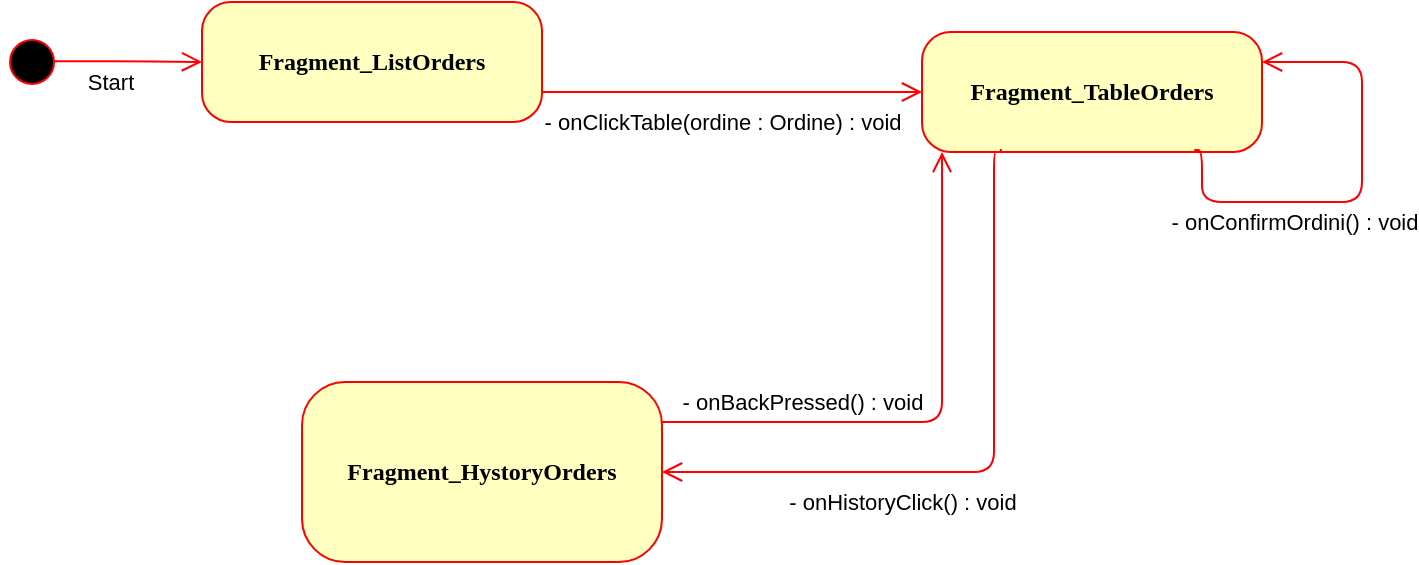 <mxfile version="22.0.2" type="device" pages="7">
  <diagram name="GestioneOrdini" id="58cdce13-f638-feb5-8d6f-7d28b1aa9fa0">
    <mxGraphModel dx="1174" dy="711" grid="1" gridSize="10" guides="1" tooltips="1" connect="1" arrows="1" fold="1" page="1" pageScale="1" pageWidth="1100" pageHeight="850" background="none" math="0" shadow="0">
      <root>
        <mxCell id="0" />
        <mxCell id="1" parent="0" />
        <mxCell id="382b91b5511bd0f7-1" value="" style="ellipse;html=1;shape=startState;fillColor=#000000;strokeColor=#ff0000;rounded=1;shadow=0;comic=0;labelBackgroundColor=none;fontFamily=Verdana;fontSize=12;fontColor=#000000;align=center;direction=south;" parent="1" vertex="1">
          <mxGeometry x="90" y="135" width="30" height="30" as="geometry" />
        </mxCell>
        <mxCell id="BBq9qrZepeBwwpeF6kgf-1" style="edgeStyle=orthogonalEdgeStyle;rounded=1;orthogonalLoop=1;jettySize=auto;html=1;labelBackgroundColor=none;endArrow=open;fontSize=12;fontFamily=Verdana;align=left;strokeColor=#ff0000;endSize=8;" parent="1" source="382b91b5511bd0f7-5" target="382b91b5511bd0f7-7" edge="1">
          <mxGeometry relative="1" as="geometry">
            <Array as="points">
              <mxPoint x="560" y="330" />
            </Array>
          </mxGeometry>
        </mxCell>
        <mxCell id="382b91b5511bd0f7-5" value="Fragment_HystoryOrders" style="rounded=1;whiteSpace=wrap;html=1;arcSize=24;fillColor=#ffffc0;strokeColor=#ff0000;shadow=0;comic=0;labelBackgroundColor=none;fontFamily=Verdana;fontSize=12;fontColor=#000000;align=center;fontStyle=1" parent="1" vertex="1">
          <mxGeometry x="240" y="310" width="180" height="90" as="geometry" />
        </mxCell>
        <mxCell id="382b91b5511bd0f7-6" value="Fragment_ListOrders" style="rounded=1;whiteSpace=wrap;html=1;arcSize=24;fillColor=#ffffc0;strokeColor=#ff0000;shadow=0;comic=0;labelBackgroundColor=none;fontFamily=Verdana;fontSize=12;fontColor=#000000;align=center;fontStyle=1" parent="1" vertex="1">
          <mxGeometry x="190" y="120" width="170" height="60" as="geometry" />
        </mxCell>
        <mxCell id="382b91b5511bd0f7-7" value="Fragment_TableOrders" style="rounded=1;whiteSpace=wrap;html=1;arcSize=24;fillColor=#ffffc0;strokeColor=#ff0000;shadow=0;comic=0;labelBackgroundColor=none;fontFamily=Verdana;fontSize=12;fontColor=#000000;align=center;fontStyle=1" parent="1" vertex="1">
          <mxGeometry x="550" y="135" width="170" height="60" as="geometry" />
        </mxCell>
        <mxCell id="2a3bc250acf0617d-9" style="edgeStyle=orthogonalEdgeStyle;html=1;labelBackgroundColor=none;endArrow=open;endSize=8;strokeColor=#ff0000;fontFamily=Verdana;fontSize=12;align=left;exitX=0.487;exitY=0.15;exitDx=0;exitDy=0;exitPerimeter=0;" parent="1" source="382b91b5511bd0f7-1" target="382b91b5511bd0f7-6" edge="1">
          <mxGeometry relative="1" as="geometry" />
        </mxCell>
        <mxCell id="IexmU5EYtVbQcp14sk2G-7" value="Start" style="edgeLabel;html=1;align=center;verticalAlign=middle;resizable=0;points=[];" parent="2a3bc250acf0617d-9" vertex="1" connectable="0">
          <mxGeometry x="-0.237" y="-2" relative="1" as="geometry">
            <mxPoint y="8" as="offset" />
          </mxGeometry>
        </mxCell>
        <mxCell id="2a3bc250acf0617d-10" style="edgeStyle=orthogonalEdgeStyle;html=1;labelBackgroundColor=none;endArrow=open;endSize=8;strokeColor=#ff0000;fontFamily=Verdana;fontSize=12;align=left;entryX=0;entryY=0.5;exitX=1;exitY=0.75;exitDx=0;exitDy=0;" parent="1" source="382b91b5511bd0f7-6" target="382b91b5511bd0f7-7" edge="1">
          <mxGeometry relative="1" as="geometry">
            <Array as="points">
              <mxPoint x="450" y="165" />
              <mxPoint x="450" y="165" />
            </Array>
          </mxGeometry>
        </mxCell>
        <mxCell id="IexmU5EYtVbQcp14sk2G-1" value="-&amp;nbsp;onClickTable(ordine : Ordine)&amp;nbsp;: void" style="edgeLabel;html=1;align=center;verticalAlign=middle;resizable=0;points=[];" parent="2a3bc250acf0617d-10" vertex="1" connectable="0">
          <mxGeometry x="-0.339" y="-3" relative="1" as="geometry">
            <mxPoint x="27" y="12" as="offset" />
          </mxGeometry>
        </mxCell>
        <mxCell id="2a3bc250acf0617d-11" style="edgeStyle=orthogonalEdgeStyle;html=1;labelBackgroundColor=none;endArrow=open;endSize=8;strokeColor=#ff0000;fontFamily=Verdana;fontSize=12;align=left;entryX=1;entryY=0.5;entryDx=0;entryDy=0;exitX=0.232;exitY=0.975;exitDx=0;exitDy=0;exitPerimeter=0;" parent="1" source="382b91b5511bd0f7-7" target="382b91b5511bd0f7-5" edge="1">
          <mxGeometry relative="1" as="geometry">
            <mxPoint x="530" y="195" as="sourcePoint" />
            <Array as="points">
              <mxPoint x="586" y="195" />
              <mxPoint x="586" y="355" />
            </Array>
            <mxPoint x="430" y="355" as="targetPoint" />
          </mxGeometry>
        </mxCell>
        <mxCell id="IexmU5EYtVbQcp14sk2G-3" value="-&amp;nbsp;onHistoryClick()&amp;nbsp;: void" style="edgeLabel;html=1;align=center;verticalAlign=middle;resizable=0;points=[];" parent="2a3bc250acf0617d-11" vertex="1" connectable="0">
          <mxGeometry x="-0.535" y="-2" relative="1" as="geometry">
            <mxPoint x="-44" y="103" as="offset" />
          </mxGeometry>
        </mxCell>
        <mxCell id="IexmU5EYtVbQcp14sk2G-5" style="edgeStyle=orthogonalEdgeStyle;html=1;labelBackgroundColor=none;endArrow=open;endSize=8;strokeColor=#ff0000;fontFamily=Verdana;fontSize=12;align=left;entryX=1;entryY=0.25;entryDx=0;entryDy=0;exitX=0.801;exitY=0.983;exitDx=0;exitDy=0;exitPerimeter=0;" parent="1" source="382b91b5511bd0f7-7" target="382b91b5511bd0f7-7" edge="1">
          <mxGeometry relative="1" as="geometry">
            <mxPoint x="840" y="240" as="sourcePoint" />
            <Array as="points">
              <mxPoint x="690" y="194" />
              <mxPoint x="690" y="220" />
              <mxPoint x="770" y="220" />
              <mxPoint x="770" y="150" />
            </Array>
            <mxPoint x="730" y="400.0" as="targetPoint" />
          </mxGeometry>
        </mxCell>
        <mxCell id="IexmU5EYtVbQcp14sk2G-6" value="-&amp;nbsp;onConfirmOrdini()&amp;nbsp;: void" style="edgeLabel;html=1;align=center;verticalAlign=middle;resizable=0;points=[];" parent="IexmU5EYtVbQcp14sk2G-5" vertex="1" connectable="0">
          <mxGeometry x="-0.535" y="-2" relative="1" as="geometry">
            <mxPoint x="22" y="8" as="offset" />
          </mxGeometry>
        </mxCell>
        <mxCell id="BBq9qrZepeBwwpeF6kgf-3" value="-&amp;nbsp;onBackPressed()&amp;nbsp;: void" style="edgeLabel;html=1;align=center;verticalAlign=middle;resizable=0;points=[];" parent="1" vertex="1" connectable="0">
          <mxGeometry x="490" y="320.004" as="geometry" />
        </mxCell>
      </root>
    </mxGraphModel>
  </diagram>
  <diagram id="tF3RyTYmCFz0cDt1EgAA" name="GestisciInventario">
    <mxGraphModel dx="1174" dy="711" grid="1" gridSize="10" guides="1" tooltips="1" connect="1" arrows="1" fold="1" page="1" pageScale="1" pageWidth="850" pageHeight="1100" math="0" shadow="0">
      <root>
        <mxCell id="0" />
        <mxCell id="1" parent="0" />
        <mxCell id="PfqdQM3Ur6wneAg4iQbB-1" value="" style="ellipse;html=1;shape=startState;fillColor=#000000;strokeColor=#ff0000;rounded=1;shadow=0;comic=0;labelBackgroundColor=none;fontFamily=Verdana;fontSize=12;fontColor=#000000;align=center;direction=south;" parent="1" vertex="1">
          <mxGeometry x="40" y="101.25" width="30" height="30" as="geometry" />
        </mxCell>
        <mxCell id="PfqdQM3Ur6wneAg4iQbB-2" style="edgeStyle=orthogonalEdgeStyle;rounded=0;orthogonalLoop=1;jettySize=auto;html=1;exitX=1;exitY=0.5;exitDx=0;exitDy=0;entryX=0;entryY=0.5;entryDx=0;entryDy=0;strokeColor=#FF0000;fontSize=10;" parent="1" source="PfqdQM3Ur6wneAg4iQbB-3" target="zvtl_Zxk9jNI4CxfCYUT-1" edge="1">
          <mxGeometry relative="1" as="geometry" />
        </mxCell>
        <mxCell id="PfqdQM3Ur6wneAg4iQbB-3" value="Fragment_InfoProductInventory" style="rounded=1;whiteSpace=wrap;html=1;arcSize=24;fillColor=#ffffc0;strokeColor=#ff0000;shadow=0;comic=0;labelBackgroundColor=none;fontFamily=Verdana;fontSize=12;fontColor=#000000;align=center;" parent="1" vertex="1">
          <mxGeometry x="185" y="370" width="250" height="60" as="geometry" />
        </mxCell>
        <mxCell id="PfqdQM3Ur6wneAg4iQbB-4" style="edgeStyle=orthogonalEdgeStyle;rounded=0;orthogonalLoop=1;jettySize=auto;html=1;exitX=1;exitY=0.5;exitDx=0;exitDy=0;entryX=0;entryY=0.5;entryDx=0;entryDy=0;strokeColor=#FF0000;fontSize=6;" parent="1" edge="1">
          <mxGeometry relative="1" as="geometry">
            <mxPoint x="490.0" y="131" as="sourcePoint" />
            <mxPoint x="810" y="131" as="targetPoint" />
          </mxGeometry>
        </mxCell>
        <mxCell id="PfqdQM3Ur6wneAg4iQbB-5" style="edgeStyle=orthogonalEdgeStyle;rounded=0;orthogonalLoop=1;jettySize=auto;html=1;exitX=0.5;exitY=1;exitDx=0;exitDy=0;entryX=0.5;entryY=0;entryDx=0;entryDy=0;strokeColor=#FF0000;fontSize=10;" parent="1" source="PfqdQM3Ur6wneAg4iQbB-6" target="PfqdQM3Ur6wneAg4iQbB-3" edge="1">
          <mxGeometry relative="1" as="geometry">
            <Array as="points">
              <mxPoint x="310" y="370" />
            </Array>
          </mxGeometry>
        </mxCell>
        <mxCell id="PfqdQM3Ur6wneAg4iQbB-6" value="Fragment_ListInventary" style="rounded=1;whiteSpace=wrap;html=1;arcSize=24;fillColor=#ffffc0;strokeColor=#ff0000;shadow=0;comic=0;labelBackgroundColor=none;fontFamily=Verdana;fontSize=12;fontColor=#000000;align=center;fontStyle=1;spacingTop=-90;" parent="1" vertex="1">
          <mxGeometry x="130" y="20" width="360" height="192.5" as="geometry" />
        </mxCell>
        <mxCell id="PfqdQM3Ur6wneAg4iQbB-7" style="edgeStyle=orthogonalEdgeStyle;rounded=0;orthogonalLoop=1;jettySize=auto;html=1;exitX=0;exitY=0.5;exitDx=0;exitDy=0;strokeColor=#FF0000;fontSize=10;" parent="1" source="PfqdQM3Ur6wneAg4iQbB-9" edge="1">
          <mxGeometry relative="1" as="geometry">
            <mxPoint x="490" y="150" as="targetPoint" />
            <Array as="points">
              <mxPoint x="490" y="150" />
            </Array>
          </mxGeometry>
        </mxCell>
        <mxCell id="PfqdQM3Ur6wneAg4iQbB-8" style="edgeStyle=orthogonalEdgeStyle;rounded=0;orthogonalLoop=1;jettySize=auto;html=1;exitX=0;exitY=0.75;exitDx=0;exitDy=0;strokeColor=#FF0000;fontSize=10;entryX=1.008;entryY=0.75;entryDx=0;entryDy=0;entryPerimeter=0;" parent="1" source="PfqdQM3Ur6wneAg4iQbB-9" target="PfqdQM3Ur6wneAg4iQbB-6" edge="1">
          <mxGeometry relative="1" as="geometry">
            <mxPoint x="590" y="30" as="targetPoint" />
            <Array as="points">
              <mxPoint x="590" y="165" />
            </Array>
          </mxGeometry>
        </mxCell>
        <mxCell id="PfqdQM3Ur6wneAg4iQbB-9" value="Fragment_NewProductInventory" style="rounded=1;whiteSpace=wrap;html=1;arcSize=24;fillColor=#ffffc0;strokeColor=#ff0000;shadow=0;comic=0;labelBackgroundColor=none;fontFamily=Verdana;fontSize=12;fontColor=#000000;align=center;fontStyle=1" parent="1" vertex="1">
          <mxGeometry x="810" y="120" width="250" height="60" as="geometry" />
        </mxCell>
        <mxCell id="PfqdQM3Ur6wneAg4iQbB-10" style="edgeStyle=orthogonalEdgeStyle;html=1;labelBackgroundColor=none;endArrow=open;endSize=8;strokeColor=#ff0000;fontFamily=Verdana;fontSize=12;align=left;exitX=0.515;exitY=0.119;exitDx=0;exitDy=0;exitPerimeter=0;" parent="1" source="PfqdQM3Ur6wneAg4iQbB-1" target="PfqdQM3Ur6wneAg4iQbB-6" edge="1">
          <mxGeometry relative="1" as="geometry" />
        </mxCell>
        <mxCell id="PfqdQM3Ur6wneAg4iQbB-11" style="edgeStyle=orthogonalEdgeStyle;rounded=0;orthogonalLoop=1;jettySize=auto;html=1;strokeColor=#FF0000;entryX=0.5;entryY=0;entryDx=0;entryDy=0;" parent="1" source="PfqdQM3Ur6wneAg4iQbB-13" target="PfqdQM3Ur6wneAg4iQbB-16" edge="1">
          <mxGeometry relative="1" as="geometry">
            <mxPoint x="510" y="120" as="targetPoint" />
            <Array as="points">
              <mxPoint x="352" y="110" />
              <mxPoint x="451" y="110" />
            </Array>
          </mxGeometry>
        </mxCell>
        <mxCell id="PfqdQM3Ur6wneAg4iQbB-12" style="edgeStyle=orthogonalEdgeStyle;rounded=0;orthogonalLoop=1;jettySize=auto;html=1;exitX=0.625;exitY=1.006;exitDx=0;exitDy=0;entryX=0.5;entryY=1;entryDx=0;entryDy=0;exitPerimeter=0;strokeColor=#FF0000;" parent="1" source="PfqdQM3Ur6wneAg4iQbB-13" target="PfqdQM3Ur6wneAg4iQbB-16" edge="1">
          <mxGeometry relative="1" as="geometry">
            <Array as="points">
              <mxPoint x="360" y="190" />
              <mxPoint x="451" y="190" />
            </Array>
          </mxGeometry>
        </mxCell>
        <mxCell id="PfqdQM3Ur6wneAg4iQbB-13" value="&lt;b&gt;SelectProduct&lt;/b&gt;" style="rounded=1;whiteSpace=wrap;html=1;arcSize=24;fillColor=#ffffc0;strokeColor=#ff0000;shadow=0;comic=0;labelBackgroundColor=none;fontFamily=Verdana;fontSize=12;fontColor=#000000;align=center;" parent="1" vertex="1">
          <mxGeometry x="285" y="120" width="120" height="60" as="geometry" />
        </mxCell>
        <mxCell id="PfqdQM3Ur6wneAg4iQbB-14" style="edgeStyle=orthogonalEdgeStyle;rounded=0;orthogonalLoop=1;jettySize=auto;html=1;exitX=0.488;exitY=0.148;exitDx=0;exitDy=0;exitPerimeter=0;entryX=-0.002;entryY=0.532;entryDx=0;entryDy=0;entryPerimeter=0;strokeColor=#FF0000;" parent="1" source="PfqdQM3Ur6wneAg4iQbB-15" target="PfqdQM3Ur6wneAg4iQbB-13" edge="1">
          <mxGeometry relative="1" as="geometry">
            <mxPoint x="270" y="152" as="targetPoint" />
          </mxGeometry>
        </mxCell>
        <mxCell id="PfqdQM3Ur6wneAg4iQbB-15" value="" style="ellipse;html=1;shape=startState;fillColor=#000000;strokeColor=#ff0000;rounded=1;shadow=0;comic=0;labelBackgroundColor=none;fontFamily=Verdana;fontSize=12;fontColor=#000000;align=center;direction=south;" parent="1" vertex="1">
          <mxGeometry x="140" y="141" width="22" height="22" as="geometry" />
        </mxCell>
        <mxCell id="PfqdQM3Ur6wneAg4iQbB-16" value="" style="ellipse;html=1;shape=endState;fillColor=#000000;strokeColor=#ff0000;rounded=1;shadow=0;comic=0;labelBackgroundColor=none;fontFamily=Verdana;fontSize=12;fontColor=#000000;align=center;" parent="1" vertex="1">
          <mxGeometry x="440" y="139" width="22" height="22" as="geometry" />
        </mxCell>
        <mxCell id="PfqdQM3Ur6wneAg4iQbB-17" value="-&amp;nbsp;onClickDeleteIngredients()&amp;nbsp;: void" style="text;html=1;strokeColor=none;fillColor=none;align=center;verticalAlign=middle;whiteSpace=wrap;rounded=0;fontSize=6;" parent="1" vertex="1">
          <mxGeometry x="170" y="141" width="100" height="9" as="geometry" />
        </mxCell>
        <mxCell id="PfqdQM3Ur6wneAg4iQbB-18" value="-&amp;nbsp;onClickDeleteIngredient(NameIngredientToDelete :String, id_ingredient : int ) : void" style="text;html=1;strokeColor=none;fillColor=none;align=center;verticalAlign=middle;whiteSpace=wrap;rounded=0;fontSize=6;" parent="1" vertex="1">
          <mxGeometry x="240" y="100" width="260" height="10" as="geometry" />
        </mxCell>
        <mxCell id="PfqdQM3Ur6wneAg4iQbB-19" value="-&amp;nbsp;onClickDeleteIngredients()&amp;nbsp;: void" style="text;html=1;strokeColor=none;fillColor=none;align=center;verticalAlign=middle;whiteSpace=wrap;rounded=0;fontSize=6;" parent="1" vertex="1">
          <mxGeometry x="340" y="190" width="130" height="10" as="geometry" />
        </mxCell>
        <mxCell id="PfqdQM3Ur6wneAg4iQbB-20" value="-&amp;nbsp;onCLickAddNewIngredient()&amp;nbsp;: void" style="text;html=1;align=center;verticalAlign=middle;resizable=0;points=[];autosize=1;strokeColor=none;fillColor=none;fontSize=10;" parent="1" vertex="1">
          <mxGeometry x="560" y="110" width="180" height="30" as="geometry" />
        </mxCell>
        <mxCell id="PfqdQM3Ur6wneAg4iQbB-21" value="-&amp;nbsp;onClickSalva()&amp;nbsp;: void" style="text;html=1;align=center;verticalAlign=middle;resizable=0;points=[];autosize=1;strokeColor=none;fillColor=none;fontSize=10;" parent="1" vertex="1">
          <mxGeometry x="590" y="129" width="120" height="30" as="geometry" />
        </mxCell>
        <mxCell id="PfqdQM3Ur6wneAg4iQbB-22" value="-&amp;nbsp;onClickCancel()&amp;nbsp;: void" style="text;html=1;align=center;verticalAlign=middle;resizable=0;points=[];autosize=1;strokeColor=none;fillColor=none;fontSize=10;" parent="1" vertex="1">
          <mxGeometry x="585" y="157" width="130" height="30" as="geometry" />
        </mxCell>
        <mxCell id="PfqdQM3Ur6wneAg4iQbB-23" value="-&amp;nbsp;onClickProduct(product :Object)&amp;nbsp;: void" style="text;html=1;align=center;verticalAlign=middle;resizable=0;points=[];autosize=1;strokeColor=none;fillColor=none;fontSize=10;" parent="1" vertex="1">
          <mxGeometry x="305" y="290" width="200" height="30" as="geometry" />
        </mxCell>
        <mxCell id="PfqdQM3Ur6wneAg4iQbB-24" value="-&amp;nbsp;onClickEditProduct()&amp;nbsp;: void" style="text;html=1;align=center;verticalAlign=middle;resizable=0;points=[];autosize=1;strokeColor=none;fillColor=none;fontSize=10;" parent="1" vertex="1">
          <mxGeometry x="560" y="400" width="150" height="30" as="geometry" />
        </mxCell>
        <mxCell id="zvtl_Zxk9jNI4CxfCYUT-1" value="Fragment_EditProductInventory" style="rounded=1;whiteSpace=wrap;html=1;arcSize=24;fillColor=#ffffc0;strokeColor=#ff0000;shadow=0;comic=0;labelBackgroundColor=none;fontFamily=Verdana;fontSize=12;fontColor=#000000;align=center;fontStyle=1" parent="1" vertex="1">
          <mxGeometry x="800" y="370" width="250" height="60" as="geometry" />
        </mxCell>
      </root>
    </mxGraphModel>
  </diagram>
  <diagram id="1wzpDSXPFow0lvDasXp7" name="GestisciMenù">
    <mxGraphModel dx="2024" dy="711" grid="1" gridSize="10" guides="1" tooltips="1" connect="1" arrows="1" fold="1" page="1" pageScale="1" pageWidth="850" pageHeight="1100" math="0" shadow="0">
      <root>
        <mxCell id="0" />
        <mxCell id="1" parent="0" />
        <mxCell id="et3u-RBvI0QmneoAB5Ss-2" style="edgeStyle=orthogonalEdgeStyle;rounded=0;orthogonalLoop=1;jettySize=auto;html=1;exitX=0;exitY=0.5;exitDx=0;exitDy=0;entryX=1;entryY=0.5;entryDx=0;entryDy=0;strokeColor=#FF0000;fontSize=11;fontColor=#272525;" parent="1" source="et3u-RBvI0QmneoAB5Ss-3" target="et3u-RBvI0QmneoAB5Ss-11" edge="1">
          <mxGeometry relative="1" as="geometry" />
        </mxCell>
        <mxCell id="et3u-RBvI0QmneoAB5Ss-3" value="&lt;b&gt;Fragment_ListProducts&lt;/b&gt;" style="rounded=1;whiteSpace=wrap;html=1;arcSize=24;fillColor=#ffffc0;strokeColor=#ff0000;shadow=0;comic=0;labelBackgroundColor=none;fontFamily=Verdana;fontSize=12;fontColor=#000000;align=center;spacingTop=-31;" parent="1" vertex="1">
          <mxGeometry x="-445" y="310" width="180" height="60" as="geometry" />
        </mxCell>
        <mxCell id="et3u-RBvI0QmneoAB5Ss-4" style="edgeStyle=orthogonalEdgeStyle;rounded=0;orthogonalLoop=1;jettySize=auto;html=1;exitX=0.5;exitY=1;exitDx=0;exitDy=0;entryX=0.5;entryY=0;entryDx=0;entryDy=0;strokeColor=#FF0000;fontSize=11;fontColor=#272525;" parent="1" source="et3u-RBvI0QmneoAB5Ss-5" target="et3u-RBvI0QmneoAB5Ss-3" edge="1">
          <mxGeometry relative="1" as="geometry">
            <Array as="points" />
          </mxGeometry>
        </mxCell>
        <mxCell id="et3u-RBvI0QmneoAB5Ss-5" value="Fragment_ListCategory" style="rounded=1;whiteSpace=wrap;html=1;arcSize=24;fillColor=#ffffc0;strokeColor=#ff0000;shadow=0;comic=0;labelBackgroundColor=none;fontFamily=Verdana;fontSize=12;fontColor=#000000;align=center;fontStyle=1;spacingTop=-97;" parent="1" vertex="1">
          <mxGeometry x="-625" y="120" width="540" height="130" as="geometry" />
        </mxCell>
        <mxCell id="et3u-RBvI0QmneoAB5Ss-6" style="edgeStyle=orthogonalEdgeStyle;rounded=0;orthogonalLoop=1;jettySize=auto;html=1;exitX=0.75;exitY=0;exitDx=0;exitDy=0;entryX=0.5;entryY=0;entryDx=0;entryDy=0;fontColor=#FF0000;strokeColor=#FF0000;" parent="1" source="et3u-RBvI0QmneoAB5Ss-7" target="et3u-RBvI0QmneoAB5Ss-18" edge="1">
          <mxGeometry relative="1" as="geometry">
            <Array as="points">
              <mxPoint x="-356" y="160" />
              <mxPoint x="-117" y="160" />
              <mxPoint x="-117" y="180" />
            </Array>
          </mxGeometry>
        </mxCell>
        <mxCell id="RkPucDNBnFPQBONvqvON-1" style="edgeStyle=orthogonalEdgeStyle;rounded=0;orthogonalLoop=1;jettySize=auto;html=1;strokeColor=#FF0000;fontColor=#FF0000;" parent="1" source="et3u-RBvI0QmneoAB5Ss-7" target="et3u-RBvI0QmneoAB5Ss-18" edge="1">
          <mxGeometry relative="1" as="geometry" />
        </mxCell>
        <mxCell id="et3u-RBvI0QmneoAB5Ss-7" value="DialogNewCategory" style="rounded=1;whiteSpace=wrap;html=1;arcSize=24;fillColor=#ffffc0;strokeColor=#ff0000;shadow=0;comic=0;labelBackgroundColor=none;fontFamily=Verdana;fontSize=12;fontColor=#000000;align=center;" parent="1" vertex="1">
          <mxGeometry x="-450" y="167.5" width="125" height="50" as="geometry" />
        </mxCell>
        <mxCell id="et3u-RBvI0QmneoAB5Ss-8" style="edgeStyle=orthogonalEdgeStyle;rounded=0;orthogonalLoop=1;jettySize=auto;html=1;exitX=1;exitY=0.25;exitDx=0;exitDy=0;strokeColor=#FF0000;fontSize=11;fontColor=#272525;entryX=0.987;entryY=0.853;entryDx=0;entryDy=0;entryPerimeter=0;" parent="1" source="et3u-RBvI0QmneoAB5Ss-9" target="et3u-RBvI0QmneoAB5Ss-3" edge="1">
          <mxGeometry relative="1" as="geometry">
            <Array as="points">
              <mxPoint x="-205" y="523" />
              <mxPoint x="-205" y="361" />
            </Array>
          </mxGeometry>
        </mxCell>
        <mxCell id="et3u-RBvI0QmneoAB5Ss-9" value="&lt;b&gt;Fragment_EditProduct&lt;/b&gt;" style="rounded=1;whiteSpace=wrap;html=1;arcSize=24;fillColor=#ffffc0;strokeColor=#ff0000;shadow=0;comic=0;labelBackgroundColor=none;fontFamily=Verdana;fontSize=12;fontColor=#000000;align=center;spacingTop=-101;" parent="1" vertex="1">
          <mxGeometry x="-475" y="490" width="380" height="130" as="geometry" />
        </mxCell>
        <mxCell id="et3u-RBvI0QmneoAB5Ss-10" style="edgeStyle=orthogonalEdgeStyle;rounded=0;orthogonalLoop=1;jettySize=auto;html=1;exitX=0.5;exitY=1;exitDx=0;exitDy=0;entryX=0;entryY=0.5;entryDx=0;entryDy=0;strokeColor=#FF0000;fontSize=11;fontColor=#272525;" parent="1" source="et3u-RBvI0QmneoAB5Ss-11" target="et3u-RBvI0QmneoAB5Ss-9" edge="1">
          <mxGeometry relative="1" as="geometry" />
        </mxCell>
        <mxCell id="et3u-RBvI0QmneoAB5Ss-11" value="Fragment_InfoProduct" style="rounded=1;whiteSpace=wrap;html=1;arcSize=24;fillColor=#ffffc0;strokeColor=#ff0000;shadow=0;comic=0;labelBackgroundColor=none;fontFamily=Verdana;fontSize=12;fontColor=#000000;align=center;fontStyle=1" parent="1" vertex="1">
          <mxGeometry x="-825" y="310" width="160" height="60" as="geometry" />
        </mxCell>
        <mxCell id="et3u-RBvI0QmneoAB5Ss-12" style="edgeStyle=orthogonalEdgeStyle;html=1;labelBackgroundColor=none;endArrow=open;endSize=8;strokeColor=#ff0000;fontFamily=Verdana;fontSize=12;align=left;exitX=0.844;exitY=0.502;exitDx=0;exitDy=0;exitPerimeter=0;" parent="1" source="et3u-RBvI0QmneoAB5Ss-25" target="et3u-RBvI0QmneoAB5Ss-5" edge="1">
          <mxGeometry relative="1" as="geometry">
            <mxPoint x="-360" y="40" as="sourcePoint" />
            <Array as="points" />
          </mxGeometry>
        </mxCell>
        <mxCell id="et3u-RBvI0QmneoAB5Ss-13" style="edgeStyle=elbowEdgeStyle;html=1;labelBackgroundColor=none;endArrow=open;endSize=8;strokeColor=#ff0000;fontFamily=Verdana;fontSize=12;align=left;" parent="1" edge="1">
          <mxGeometry relative="1" as="geometry">
            <mxPoint x="-325" y="490" as="sourcePoint" />
            <mxPoint x="-325" y="370" as="targetPoint" />
            <Array as="points">
              <mxPoint x="-325" y="410" />
            </Array>
          </mxGeometry>
        </mxCell>
        <mxCell id="et3u-RBvI0QmneoAB5Ss-15" value="" style="ellipse;html=1;shape=endState;fillColor=#000000;strokeColor=#ff0000;rounded=1;shadow=0;comic=0;labelBackgroundColor=none;fontFamily=Verdana;fontSize=12;fontColor=#000000;align=center;" parent="1" vertex="1">
          <mxGeometry x="-185" y="10" width="30" height="30" as="geometry" />
        </mxCell>
        <mxCell id="et3u-RBvI0QmneoAB5Ss-17" value="" style="ellipse;html=1;shape=startState;fillColor=#000000;strokeColor=#ff0000;rounded=1;shadow=0;comic=0;labelBackgroundColor=none;fontFamily=Verdana;fontSize=12;fontColor=#000000;align=center;direction=south;" parent="1" vertex="1">
          <mxGeometry x="-605" y="180" width="25" height="25" as="geometry" />
        </mxCell>
        <mxCell id="et3u-RBvI0QmneoAB5Ss-18" value="" style="ellipse;html=1;shape=endState;fillColor=#000000;strokeColor=#ff0000;rounded=1;shadow=0;comic=0;labelBackgroundColor=none;fontFamily=Verdana;fontSize=12;fontColor=#000000;align=center;" parent="1" vertex="1">
          <mxGeometry x="-130" y="180" width="25" height="25" as="geometry" />
        </mxCell>
        <mxCell id="et3u-RBvI0QmneoAB5Ss-19" style="edgeStyle=orthogonalEdgeStyle;html=1;exitX=0.489;exitY=0.147;entryX=0;entryY=0.5;labelBackgroundColor=none;endArrow=open;endSize=8;strokeColor=#ff0000;fontFamily=Verdana;fontSize=12;align=left;exitDx=0;exitDy=0;entryDx=0;entryDy=0;exitPerimeter=0;" parent="1" source="et3u-RBvI0QmneoAB5Ss-17" target="et3u-RBvI0QmneoAB5Ss-7" edge="1">
          <mxGeometry relative="1" as="geometry">
            <mxPoint x="-135" y="30" as="sourcePoint" />
            <mxPoint x="25" y="30" as="targetPoint" />
          </mxGeometry>
        </mxCell>
        <mxCell id="et3u-RBvI0QmneoAB5Ss-23" value="&lt;font color=&quot;#000000&quot;&gt;-&amp;nbsp;onClickAddCategory()&amp;nbsp;: void&lt;/font&gt;" style="text;html=1;align=center;verticalAlign=middle;resizable=0;points=[];autosize=1;strokeColor=none;fillColor=none;fontColor=#FF0000;fontSize=8;" parent="1" vertex="1">
          <mxGeometry x="-585" y="195" width="130" height="20" as="geometry" />
        </mxCell>
        <mxCell id="et3u-RBvI0QmneoAB5Ss-24" value="&lt;font color=&quot;#272525&quot; style=&quot;font-size: 9px;&quot;&gt;DismissDialogNewCategory() : void&lt;/font&gt;" style="text;html=1;align=center;verticalAlign=middle;resizable=0;points=[];autosize=1;strokeColor=none;fillColor=none;fontColor=#FF0000;fontSize=9;" parent="1" vertex="1">
          <mxGeometry x="-325" y="160" width="170" height="20" as="geometry" />
        </mxCell>
        <mxCell id="et3u-RBvI0QmneoAB5Ss-25" value="" style="ellipse;html=1;shape=startState;fillColor=#000000;strokeColor=#ff0000;rounded=1;shadow=0;comic=0;labelBackgroundColor=none;fontFamily=Verdana;fontSize=12;fontColor=#000000;align=center;direction=south;" parent="1" vertex="1">
          <mxGeometry x="-370" y="10" width="30" height="30" as="geometry" />
        </mxCell>
        <mxCell id="et3u-RBvI0QmneoAB5Ss-26" style="edgeStyle=orthogonalEdgeStyle;html=1;labelBackgroundColor=none;endArrow=open;endSize=8;strokeColor=#ff0000;fontFamily=Verdana;fontSize=12;align=left;exitX=0.825;exitY=0.001;exitDx=0;exitDy=0;exitPerimeter=0;entryX=0.5;entryY=1;entryDx=0;entryDy=0;" parent="1" target="et3u-RBvI0QmneoAB5Ss-15" edge="1">
          <mxGeometry relative="1" as="geometry">
            <mxPoint x="-171.75" y="60.69" as="sourcePoint" />
            <mxPoint x="95.06" y="114.68" as="targetPoint" />
            <Array as="points">
              <mxPoint x="-170" y="61" />
            </Array>
          </mxGeometry>
        </mxCell>
        <mxCell id="et3u-RBvI0QmneoAB5Ss-27" value="onCreate/&amp;nbsp;PrepareLayout()" style="text;html=1;align=center;verticalAlign=middle;resizable=0;points=[];autosize=1;strokeColor=none;fillColor=none;fontSize=11;" parent="1" vertex="1">
          <mxGeometry x="-435" y="330" width="150" height="30" as="geometry" />
        </mxCell>
        <mxCell id="et3u-RBvI0QmneoAB5Ss-28" value="-&amp;nbsp;onClickCategory(Category : CategoriaMenu)&amp;nbsp;: void" style="text;html=1;align=center;verticalAlign=middle;resizable=0;points=[];autosize=1;strokeColor=none;fillColor=none;fontSize=11;fontColor=#272525;" parent="1" vertex="1">
          <mxGeometry x="-625" y="250" width="280" height="30" as="geometry" />
        </mxCell>
        <mxCell id="et3u-RBvI0QmneoAB5Ss-29" value="-&amp;nbsp;onClickProduct(product :&amp;nbsp;Product)&amp;nbsp;: void" style="text;html=1;align=center;verticalAlign=middle;resizable=0;points=[];autosize=1;strokeColor=none;fillColor=none;fontSize=11;fontColor=#272525;" parent="1" vertex="1">
          <mxGeometry x="-665" y="310" width="220" height="30" as="geometry" />
        </mxCell>
        <mxCell id="et3u-RBvI0QmneoAB5Ss-30" style="edgeStyle=orthogonalEdgeStyle;rounded=0;orthogonalLoop=1;jettySize=auto;html=1;exitX=1;exitY=0.75;exitDx=0;exitDy=0;entryX=0.004;entryY=0.608;entryDx=0;entryDy=0;strokeColor=#FF0000;fontSize=11;fontColor=#272525;entryPerimeter=0;" parent="1" source="et3u-RBvI0QmneoAB5Ss-32" target="et3u-RBvI0QmneoAB5Ss-35" edge="1">
          <mxGeometry relative="1" as="geometry" />
        </mxCell>
        <mxCell id="et3u-RBvI0QmneoAB5Ss-31" style="edgeStyle=orthogonalEdgeStyle;rounded=0;orthogonalLoop=1;jettySize=auto;html=1;exitX=0.75;exitY=0;exitDx=0;exitDy=0;entryX=0.5;entryY=0;entryDx=0;entryDy=0;strokeColor=#FF0000;fontSize=11;fontColor=#272525;" parent="1" source="et3u-RBvI0QmneoAB5Ss-32" target="et3u-RBvI0QmneoAB5Ss-34" edge="1">
          <mxGeometry relative="1" as="geometry">
            <Array as="points">
              <mxPoint x="-275" y="542" />
              <mxPoint x="-275" y="530" />
              <mxPoint x="-125" y="530" />
            </Array>
          </mxGeometry>
        </mxCell>
        <mxCell id="et3u-RBvI0QmneoAB5Ss-32" value="Fragment_ListInventary" style="rounded=1;whiteSpace=wrap;html=1;arcSize=24;fillColor=#ffffc0;strokeColor=#ff0000;shadow=0;comic=0;labelBackgroundColor=none;fontFamily=Verdana;fontSize=12;fontColor=#000000;align=center;fontStyle=1" parent="1" vertex="1">
          <mxGeometry x="-407.5" y="542.5" width="182.5" height="50" as="geometry" />
        </mxCell>
        <mxCell id="4vARuMqdKzFyh-SVnGVA-1" style="edgeStyle=orthogonalEdgeStyle;rounded=0;orthogonalLoop=1;jettySize=auto;html=1;entryX=0.5;entryY=0;entryDx=0;entryDy=0;strokeColor=#FF0000;fontColor=#272525;exitX=0;exitY=0.5;exitDx=0;exitDy=0;" parent="1" source="et3u-RBvI0QmneoAB5Ss-33" target="et3u-RBvI0QmneoAB5Ss-32" edge="1">
          <mxGeometry relative="1" as="geometry">
            <Array as="points">
              <mxPoint x="-462" y="555" />
              <mxPoint x="-462" y="555" />
              <mxPoint x="-462" y="522" />
              <mxPoint x="-316" y="522" />
            </Array>
          </mxGeometry>
        </mxCell>
        <mxCell id="et3u-RBvI0QmneoAB5Ss-33" value="" style="ellipse;html=1;shape=startState;fillColor=#000000;strokeColor=#ff0000;rounded=1;shadow=0;comic=0;labelBackgroundColor=none;fontFamily=Verdana;fontSize=12;fontColor=#000000;align=center;direction=south;" parent="1" vertex="1">
          <mxGeometry x="-475" y="542.5" width="25" height="25" as="geometry" />
        </mxCell>
        <mxCell id="et3u-RBvI0QmneoAB5Ss-34" value="" style="ellipse;html=1;shape=endState;fillColor=#000000;strokeColor=#ff0000;rounded=1;shadow=0;comic=0;labelBackgroundColor=none;fontFamily=Verdana;fontSize=12;fontColor=#000000;align=center;" parent="1" vertex="1">
          <mxGeometry x="-135" y="545" width="20" height="20" as="geometry" />
        </mxCell>
        <mxCell id="et3u-RBvI0QmneoAB5Ss-35" value="" style="ellipse;html=1;shape=endState;fillColor=#000000;strokeColor=#ff0000;rounded=1;shadow=0;comic=0;labelBackgroundColor=none;fontFamily=Verdana;fontSize=12;fontColor=#000000;align=center;" parent="1" vertex="1">
          <mxGeometry x="-135" y="567.5" width="20" height="20" as="geometry" />
        </mxCell>
        <mxCell id="et3u-RBvI0QmneoAB5Ss-36" value="&lt;font color=&quot;#272525&quot; style=&quot;font-size: 9px;&quot;&gt;onBackPressed() : void&lt;/font&gt;" style="text;html=1;align=center;verticalAlign=middle;resizable=0;points=[];autosize=1;strokeColor=none;fillColor=none;fontColor=#FF0000;fontSize=9;" parent="1" vertex="1">
          <mxGeometry x="-240" y="585" width="120" height="20" as="geometry" />
        </mxCell>
        <mxCell id="et3u-RBvI0QmneoAB5Ss-37" value="&lt;font color=&quot;#000000&quot;&gt;-&amp;nbsp;onClickAddNewIngredient()&amp;nbsp;: void&lt;/font&gt;" style="text;html=1;align=center;verticalAlign=middle;resizable=0;points=[];autosize=1;strokeColor=none;fillColor=none;fontColor=#FF0000;fontSize=8;" parent="1" vertex="1">
          <mxGeometry x="-462.5" y="520" width="150" height="20" as="geometry" />
        </mxCell>
        <mxCell id="et3u-RBvI0QmneoAB5Ss-38" value="&lt;font color=&quot;#272525&quot; style=&quot;font-size: 9px;&quot;&gt;onClickSaveInsertIngredient() : void&lt;/font&gt;" style="text;html=1;align=center;verticalAlign=middle;resizable=0;points=[];autosize=1;strokeColor=none;fillColor=none;fontColor=#FF0000;fontSize=9;" parent="1" vertex="1">
          <mxGeometry x="-275" y="510" width="170" height="20" as="geometry" />
        </mxCell>
        <mxCell id="et3u-RBvI0QmneoAB5Ss-40" value="-&amp;nbsp;onClickEditProduct()&amp;nbsp;: void" style="text;html=1;align=center;verticalAlign=middle;resizable=0;points=[];autosize=1;strokeColor=none;fillColor=none;fontSize=11;fontColor=#272525;" parent="1" vertex="1">
          <mxGeometry x="-685" y="550" width="160" height="30" as="geometry" />
        </mxCell>
        <mxCell id="et3u-RBvI0QmneoAB5Ss-42" value="&lt;font style=&quot;font-size: 10px;&quot;&gt;onBackPressed() : void&lt;/font&gt;" style="text;html=1;align=center;verticalAlign=middle;resizable=0;points=[];autosize=1;strokeColor=none;fillColor=none;fontSize=11;fontColor=#272525;" parent="1" vertex="1">
          <mxGeometry x="-335" y="460" width="130" height="30" as="geometry" />
        </mxCell>
        <mxCell id="et3u-RBvI0QmneoAB5Ss-43" value="-&amp;nbsp;onClickEditProduct()&amp;nbsp;: void" style="text;html=1;align=center;verticalAlign=middle;resizable=0;points=[];autosize=1;strokeColor=none;fillColor=none;fontSize=11;fontColor=#272525;" parent="1" vertex="1">
          <mxGeometry x="-215" y="430" width="160" height="30" as="geometry" />
        </mxCell>
        <mxCell id="et3u-RBvI0QmneoAB5Ss-44" style="edgeStyle=orthogonalEdgeStyle;rounded=0;orthogonalLoop=1;jettySize=auto;html=1;strokeColor=#FF0000;fontSize=11;fontColor=#272525;exitX=1;exitY=0.5;exitDx=0;exitDy=0;" parent="1" source="et3u-RBvI0QmneoAB5Ss-3" edge="1">
          <mxGeometry relative="1" as="geometry">
            <mxPoint x="-85" y="30.64" as="sourcePoint" />
            <mxPoint x="-323" y="310" as="targetPoint" />
            <Array as="points">
              <mxPoint x="-245" y="340" />
              <mxPoint x="-245" y="290" />
              <mxPoint x="-323" y="290" />
            </Array>
          </mxGeometry>
        </mxCell>
        <mxCell id="et3u-RBvI0QmneoAB5Ss-45" value="&lt;font style=&quot;font-size: 8px;&quot;&gt;-&amp;nbsp;onClickDeleteProduct(categoryToDelete : String&amp;nbsp;,&lt;span style=&quot;color: rgb(0, 0, 0); text-align: left; background-color: rgb(255, 255, 255);&quot;&gt;id_productToDelete : int)&amp;nbsp;: void&lt;/span&gt;&lt;/font&gt;" style="text;html=1;align=center;verticalAlign=middle;resizable=0;points=[];autosize=1;strokeColor=none;fillColor=none;fontSize=11;fontColor=#272525;" parent="1" vertex="1">
          <mxGeometry x="-355" y="260" width="310" height="30" as="geometry" />
        </mxCell>
        <mxCell id="RkPucDNBnFPQBONvqvON-2" value="&lt;font color=&quot;#272525&quot;&gt;addCategory(nameCategory : String ) : void&lt;/font&gt;" style="text;html=1;align=center;verticalAlign=middle;resizable=0;points=[];autosize=1;strokeColor=none;fillColor=none;fontColor=#FF0000;fontSize=9;" parent="1" vertex="1">
          <mxGeometry x="-330" y="195" width="200" height="20" as="geometry" />
        </mxCell>
      </root>
    </mxGraphModel>
  </diagram>
  <diagram id="JYBNYRAlIDcLfeei3q0y" name="RegistraOrdini">
    <mxGraphModel dx="3198" dy="1422" grid="1" gridSize="10" guides="1" tooltips="1" connect="1" arrows="1" fold="1" page="1" pageScale="1" pageWidth="850" pageHeight="1100" math="0" shadow="0">
      <root>
        <mxCell id="0" />
        <mxCell id="1" parent="0" />
        <mxCell id="kgFlujFhViE8nVhECGsa-1" value="" style="ellipse;html=1;shape=startState;fillColor=#000000;strokeColor=#ff0000;rounded=1;shadow=0;comic=0;labelBackgroundColor=none;fontFamily=Verdana;fontSize=12;fontColor=#000000;align=center;direction=south;" parent="1" vertex="1">
          <mxGeometry x="-590" y="25" width="30" height="30" as="geometry" />
        </mxCell>
        <mxCell id="kgFlujFhViE8nVhECGsa-2" value="Fragment_ListCategoryCameriere" style="rounded=1;whiteSpace=wrap;html=1;arcSize=24;fillColor=#ffffc0;strokeColor=#ff0000;shadow=0;comic=0;labelBackgroundColor=none;fontFamily=Verdana;fontSize=12;fontColor=#000000;align=center;fontStyle=1;spacingTop=-39;" parent="1" vertex="1">
          <mxGeometry x="-630" y="200" width="270" height="60" as="geometry" />
        </mxCell>
        <mxCell id="kgFlujFhViE8nVhECGsa-3" value="Fragment_ListTables" style="rounded=1;whiteSpace=wrap;html=1;arcSize=24;fillColor=#ffffc0;strokeColor=#ff0000;shadow=0;comic=0;labelBackgroundColor=none;fontFamily=Verdana;fontSize=12;fontColor=#000000;align=center;fontStyle=1" parent="1" vertex="1">
          <mxGeometry x="-510" y="10" width="150" height="60" as="geometry" />
        </mxCell>
        <mxCell id="kgFlujFhViE8nVhECGsa-4" value="Fragment_TableInfo" style="rounded=1;whiteSpace=wrap;html=1;arcSize=24;fillColor=#ffffc0;strokeColor=#ff0000;shadow=0;comic=0;labelBackgroundColor=none;fontFamily=Verdana;fontSize=12;fontColor=#000000;align=center;fontStyle=1;labelPosition=center;verticalLabelPosition=top;verticalAlign=bottom;spacingBottom=-23;" parent="1" vertex="1">
          <mxGeometry x="-280" y="90" width="420" height="120" as="geometry" />
        </mxCell>
        <mxCell id="kgFlujFhViE8nVhECGsa-5" value="ReportCurrentOrder" style="rounded=1;whiteSpace=wrap;html=1;arcSize=24;fillColor=#ffffc0;strokeColor=#ff0000;shadow=0;comic=0;labelBackgroundColor=none;fontFamily=Verdana;fontSize=12;fontColor=#000000;align=center;imageWidth=26;imageHeight=26;fontStyle=1;spacingBottom=0;spacingTop=-36;" parent="1" vertex="1">
          <mxGeometry x="-197" y="410" width="143" height="60" as="geometry" />
        </mxCell>
        <mxCell id="kgFlujFhViE8nVhECGsa-6" style="edgeStyle=orthogonalEdgeStyle;html=1;labelBackgroundColor=none;endArrow=open;endSize=8;strokeColor=#ff0000;fontFamily=Verdana;fontSize=12;align=left;" parent="1" source="kgFlujFhViE8nVhECGsa-1" target="kgFlujFhViE8nVhECGsa-3" edge="1">
          <mxGeometry relative="1" as="geometry" />
        </mxCell>
        <mxCell id="kgFlujFhViE8nVhECGsa-7" style="edgeStyle=orthogonalEdgeStyle;html=1;exitX=0.75;exitY=0;labelBackgroundColor=none;endArrow=open;endSize=8;strokeColor=#ff0000;fontFamily=Verdana;fontSize=12;align=left;exitDx=0;exitDy=0;" parent="1" source="kgFlujFhViE8nVhECGsa-2" edge="1">
          <mxGeometry relative="1" as="geometry">
            <mxPoint x="-280" y="180" as="targetPoint" />
            <Array as="points">
              <mxPoint x="-390" y="180" />
              <mxPoint x="-280" y="180" />
            </Array>
          </mxGeometry>
        </mxCell>
        <mxCell id="kgFlujFhViE8nVhECGsa-8" style="edgeStyle=orthogonalEdgeStyle;html=1;exitX=0.999;exitY=0.833;entryX=0;entryY=0.25;labelBackgroundColor=none;endArrow=open;endSize=8;strokeColor=#ff0000;fontFamily=Verdana;fontSize=12;align=left;entryDx=0;entryDy=0;exitDx=0;exitDy=0;exitPerimeter=0;" parent="1" source="kgFlujFhViE8nVhECGsa-2" target="kgFlujFhViE8nVhECGsa-5" edge="1">
          <mxGeometry relative="1" as="geometry">
            <Array as="points">
              <mxPoint x="-278" y="250" />
              <mxPoint x="-278" y="425" />
            </Array>
          </mxGeometry>
        </mxCell>
        <mxCell id="kgFlujFhViE8nVhECGsa-9" style="edgeStyle=orthogonalEdgeStyle;html=1;labelBackgroundColor=none;endArrow=open;endSize=8;strokeColor=#ff0000;fontFamily=Verdana;fontSize=12;align=left;exitX=1;exitY=0.5;exitDx=0;exitDy=0;entryX=1.048;entryY=0.695;entryDx=0;entryDy=0;entryPerimeter=0;" parent="1" source="kgFlujFhViE8nVhECGsa-5" target="kgFlujFhViE8nVhECGsa-24" edge="1">
          <mxGeometry relative="1" as="geometry">
            <mxPoint x="-131" y="410" as="sourcePoint" />
            <mxPoint x="-40" y="140" as="targetPoint" />
            <Array as="points">
              <mxPoint x="210" y="440" />
              <mxPoint x="210" y="141" />
            </Array>
          </mxGeometry>
        </mxCell>
        <mxCell id="kgFlujFhViE8nVhECGsa-10" style="edgeStyle=elbowEdgeStyle;html=1;labelBackgroundColor=none;endArrow=open;endSize=8;strokeColor=#ff0000;fontFamily=Verdana;fontSize=12;align=right;labelPosition=left;verticalLabelPosition=bottom;verticalAlign=top;entryX=0.556;entryY=1.05;entryDx=0;entryDy=0;entryPerimeter=0;" parent="1" source="kgFlujFhViE8nVhECGsa-13" target="kgFlujFhViE8nVhECGsa-2" edge="1">
          <mxGeometry x="0.2" y="-20" relative="1" as="geometry">
            <mxPoint x="-390" y="400" as="sourcePoint" />
            <mxPoint x="-390" y="260" as="targetPoint" />
            <Array as="points">
              <mxPoint x="-480" y="340" />
            </Array>
            <mxPoint as="offset" />
          </mxGeometry>
        </mxCell>
        <mxCell id="kgFlujFhViE8nVhECGsa-11" style="edgeStyle=elbowEdgeStyle;html=1;labelBackgroundColor=none;endArrow=open;endSize=8;strokeColor=#ff0000;fontFamily=Verdana;fontSize=12;align=left;exitX=0.343;exitY=1.037;exitDx=0;exitDy=0;exitPerimeter=0;entryX=0.279;entryY=0.024;entryDx=0;entryDy=0;entryPerimeter=0;" parent="1" source="kgFlujFhViE8nVhECGsa-2" target="kgFlujFhViE8nVhECGsa-13" edge="1">
          <mxGeometry x="-0.36" y="20" relative="1" as="geometry">
            <mxPoint x="-370" y="405" as="sourcePoint" />
            <mxPoint x="-439" y="385" as="targetPoint" />
            <Array as="points">
              <mxPoint x="-540" y="340" />
            </Array>
            <mxPoint as="offset" />
          </mxGeometry>
        </mxCell>
        <mxCell id="kgFlujFhViE8nVhECGsa-12" style="edgeStyle=orthogonalEdgeStyle;html=1;exitX=1;exitY=0.5;entryX=0.5;entryY=0;labelBackgroundColor=none;endArrow=open;endSize=8;strokeColor=#ff0000;fontFamily=Verdana;fontSize=12;align=left;exitDx=0;exitDy=0;entryDx=0;entryDy=0;" parent="1" source="kgFlujFhViE8nVhECGsa-3" target="kgFlujFhViE8nVhECGsa-24" edge="1">
          <mxGeometry relative="1" as="geometry">
            <mxPoint x="-230" y="-30" as="sourcePoint" />
            <mxPoint x="-230" y="-160" as="targetPoint" />
          </mxGeometry>
        </mxCell>
        <mxCell id="kgFlujFhViE8nVhECGsa-13" value="Fragment_ListProductsCameriere" style="rounded=1;whiteSpace=wrap;html=1;arcSize=24;fillColor=#ffffc0;strokeColor=#ff0000;shadow=0;comic=0;labelBackgroundColor=none;fontFamily=Verdana;fontSize=12;fontColor=#000000;align=center;fontStyle=1;spacingTop=-33;" parent="1" vertex="1">
          <mxGeometry x="-610" y="420" width="250" height="60" as="geometry" />
        </mxCell>
        <mxCell id="kgFlujFhViE8nVhECGsa-14" value="-&amp;nbsp;SendComanda()&amp;nbsp;: void" style="text;html=1;strokeColor=none;fillColor=none;align=center;verticalAlign=middle;whiteSpace=wrap;rounded=0;" parent="1" vertex="1">
          <mxGeometry x="150" y="115" width="140" height="30" as="geometry" />
        </mxCell>
        <mxCell id="kgFlujFhViE8nVhECGsa-15" value="&#xa;&lt;span style=&quot;color: rgb(0, 0, 0); font-family: Helvetica; font-size: 12px; font-style: normal; font-variant-ligatures: normal; font-variant-caps: normal; font-weight: 400; letter-spacing: normal; orphans: 2; text-align: left; text-indent: 0px; text-transform: none; widows: 2; word-spacing: 0px; -webkit-text-stroke-width: 0px; background-color: rgb(255, 255, 255); text-decoration-thickness: initial; text-decoration-style: initial; text-decoration-color: initial; float: none; display: inline !important;&quot;&gt;-&amp;nbsp;onClickTable(table : Tavolo)&amp;nbsp;: void&lt;/span&gt;&#xa;&#xa;" style="text;html=1;strokeColor=none;fillColor=none;align=center;verticalAlign=middle;whiteSpace=wrap;rounded=0;" parent="1" vertex="1">
          <mxGeometry x="-320" y="40" width="210" as="geometry" />
        </mxCell>
        <mxCell id="kgFlujFhViE8nVhECGsa-16" value="&lt;font style=&quot;font-size: 9px;&quot;&gt;Tavolo attivato&lt;/font&gt;" style="rounded=1;whiteSpace=wrap;html=1;arcSize=24;fillColor=#ffffc0;strokeColor=#ff0000;shadow=0;comic=0;labelBackgroundColor=none;fontFamily=Verdana;fontSize=12;fontColor=#000000;align=center;imageWidth=26;imageHeight=26;fontStyle=1" parent="1" vertex="1">
          <mxGeometry x="-150" y="120" width="100" height="25" as="geometry" />
        </mxCell>
        <mxCell id="kgFlujFhViE8nVhECGsa-17" value="&lt;font style=&quot;font-size: 9px;&quot;&gt;Tavolo disattivato&lt;/font&gt;" style="rounded=1;whiteSpace=wrap;html=1;arcSize=24;fillColor=#ffffc0;strokeColor=#ff0000;shadow=0;comic=0;labelBackgroundColor=none;fontFamily=Verdana;fontSize=12;fontColor=#000000;align=center;imageWidth=26;imageHeight=26;fontStyle=1" parent="1" vertex="1">
          <mxGeometry x="-150" y="175" width="100" height="25" as="geometry" />
        </mxCell>
        <mxCell id="kgFlujFhViE8nVhECGsa-18" style="edgeStyle=orthogonalEdgeStyle;html=1;exitX=0.25;exitY=0;labelBackgroundColor=none;endArrow=open;endSize=8;strokeColor=#ff0000;fontFamily=Verdana;fontSize=12;align=left;exitDx=0;exitDy=0;entryX=0.25;entryY=1;entryDx=0;entryDy=0;" parent="1" source="kgFlujFhViE8nVhECGsa-17" target="kgFlujFhViE8nVhECGsa-16" edge="1">
          <mxGeometry x="-1" y="100" relative="1" as="geometry">
            <mxPoint x="70" as="sourcePoint" />
            <mxPoint x="-125" y="150" as="targetPoint" />
            <mxPoint x="20" y="60" as="offset" />
          </mxGeometry>
        </mxCell>
        <mxCell id="kgFlujFhViE8nVhECGsa-19" style="edgeStyle=orthogonalEdgeStyle;html=1;exitX=0.75;exitY=1;labelBackgroundColor=none;endArrow=open;endSize=8;strokeColor=#ff0000;fontFamily=Verdana;fontSize=12;align=left;exitDx=0;exitDy=0;entryX=0.75;entryY=0;entryDx=0;entryDy=0;" parent="1" source="kgFlujFhViE8nVhECGsa-16" target="kgFlujFhViE8nVhECGsa-17" edge="1">
          <mxGeometry x="-1" y="100" relative="1" as="geometry">
            <mxPoint x="-30" y="80" as="sourcePoint" />
            <mxPoint x="-30" y="50" as="targetPoint" />
            <mxPoint x="20" y="60" as="offset" />
          </mxGeometry>
        </mxCell>
        <mxCell id="kgFlujFhViE8nVhECGsa-20" value="" style="ellipse;html=1;shape=startState;fillColor=#000000;strokeColor=#ff0000;rounded=1;shadow=0;comic=0;labelBackgroundColor=none;fontFamily=Verdana;fontSize=12;fontColor=#000000;align=center;direction=south;" parent="1" vertex="1">
          <mxGeometry x="-200" y="177.5" width="20" height="20" as="geometry" />
        </mxCell>
        <mxCell id="kgFlujFhViE8nVhECGsa-21" style="edgeStyle=orthogonalEdgeStyle;html=1;exitX=0.487;exitY=0.204;labelBackgroundColor=none;endArrow=open;endSize=8;strokeColor=#ff0000;fontFamily=Verdana;fontSize=12;align=left;exitDx=0;exitDy=0;entryX=0;entryY=0.5;entryDx=0;entryDy=0;exitPerimeter=0;" parent="1" source="kgFlujFhViE8nVhECGsa-20" target="kgFlujFhViE8nVhECGsa-17" edge="1">
          <mxGeometry x="-1" y="100" relative="1" as="geometry">
            <mxPoint x="10" y="20" as="sourcePoint" />
            <mxPoint x="10" y="-10" as="targetPoint" />
            <mxPoint x="20" y="60" as="offset" />
          </mxGeometry>
        </mxCell>
        <mxCell id="kgFlujFhViE8nVhECGsa-22" value="-&amp;nbsp;onClickActivateOrder()&amp;nbsp;: void" style="text;html=1;strokeColor=none;fillColor=none;align=center;verticalAlign=middle;whiteSpace=wrap;rounded=0;fontSize=9;" parent="1" vertex="1">
          <mxGeometry x="-77" y="145" width="137" height="20" as="geometry" />
        </mxCell>
        <mxCell id="kgFlujFhViE8nVhECGsa-23" value="-&amp;nbsp;onClickCloseOrder()&amp;nbsp;: void" style="text;html=1;strokeColor=none;fillColor=none;align=center;verticalAlign=middle;whiteSpace=wrap;rounded=0;fontSize=9;" parent="1" vertex="1">
          <mxGeometry x="-250" y="150" width="130" height="20" as="geometry" />
        </mxCell>
        <mxCell id="kgFlujFhViE8nVhECGsa-24" value="H" style="ellipse;fontSize=9;fillColor=#ffffc0;strokeColor=#000000;" parent="1" vertex="1">
          <mxGeometry x="50" y="120" width="30" height="30" as="geometry" />
        </mxCell>
        <mxCell id="kgFlujFhViE8nVhECGsa-26" value="onBackPressed() : void" style="text;html=1;strokeColor=none;fillColor=none;align=center;verticalAlign=middle;whiteSpace=wrap;rounded=0;fontSize=12;" parent="1" vertex="1">
          <mxGeometry x="-430" y="150" width="140" height="30" as="geometry" />
        </mxCell>
        <mxCell id="kgFlujFhViE8nVhECGsa-27" style="edgeStyle=orthogonalEdgeStyle;html=1;entryX=0.25;entryY=0;labelBackgroundColor=none;endArrow=open;endSize=8;strokeColor=#ff0000;fontFamily=Verdana;fontSize=12;align=left;entryDx=0;entryDy=0;exitX=0;exitY=0.25;exitDx=0;exitDy=0;" parent="1" source="kgFlujFhViE8nVhECGsa-4" target="kgFlujFhViE8nVhECGsa-2" edge="1">
          <mxGeometry relative="1" as="geometry">
            <mxPoint x="-280" y="80" as="sourcePoint" />
            <mxPoint x="405" y="70" as="targetPoint" />
          </mxGeometry>
        </mxCell>
        <mxCell id="kgFlujFhViE8nVhECGsa-28" value="-&amp;nbsp;onClickAddOrder()&amp;nbsp;: void" style="text;html=1;strokeColor=none;fillColor=none;align=center;verticalAlign=middle;whiteSpace=wrap;rounded=0;fontSize=12;" parent="1" vertex="1">
          <mxGeometry x="-450" y="90" width="180" height="30" as="geometry" />
        </mxCell>
        <mxCell id="kgFlujFhViE8nVhECGsa-29" value="-&amp;nbsp;onClickResoconto()&amp;nbsp;: void" style="text;html=1;strokeColor=none;fillColor=none;align=center;verticalAlign=middle;whiteSpace=wrap;rounded=0;fontSize=12;" parent="1" vertex="1">
          <mxGeometry x="-350" y="230" width="150" height="30" as="geometry" />
        </mxCell>
        <mxCell id="kgFlujFhViE8nVhECGsa-30" value="entry/- initCategoryRV()&amp;nbsp;: void" style="text;html=1;strokeColor=none;fillColor=none;align=center;verticalAlign=middle;whiteSpace=wrap;rounded=0;fontSize=12;" parent="1" vertex="1">
          <mxGeometry x="-570" y="220" width="200" height="30" as="geometry" />
        </mxCell>
        <mxCell id="kgFlujFhViE8nVhECGsa-31" style="edgeStyle=elbowEdgeStyle;html=1;labelBackgroundColor=none;endArrow=open;endSize=8;strokeColor=#ff0000;fontFamily=Verdana;fontSize=12;align=right;labelPosition=left;verticalLabelPosition=bottom;verticalAlign=top;exitX=1;exitY=0.5;exitDx=0;exitDy=0;rounded=1;entryX=0.004;entryY=0.66;entryDx=0;entryDy=0;entryPerimeter=0;" parent="1" source="kgFlujFhViE8nVhECGsa-13" target="kgFlujFhViE8nVhECGsa-5" edge="1">
          <mxGeometry x="0.2" y="-20" relative="1" as="geometry">
            <mxPoint x="140" y="250" as="sourcePoint" />
            <mxPoint x="-240" y="450" as="targetPoint" />
            <Array as="points">
              <mxPoint x="-260" y="450" />
              <mxPoint x="-270" y="450" />
            </Array>
            <mxPoint as="offset" />
          </mxGeometry>
        </mxCell>
        <mxCell id="kgFlujFhViE8nVhECGsa-32" value="-&amp;nbsp;onClickResoconto()&amp;nbsp;: void" style="text;html=1;strokeColor=none;fillColor=none;align=center;verticalAlign=middle;whiteSpace=wrap;rounded=0;fontSize=12;" parent="1" vertex="1">
          <mxGeometry x="-360" y="450" width="150" height="30" as="geometry" />
        </mxCell>
        <mxCell id="kgFlujFhViE8nVhECGsa-33" value="-&amp;nbsp;onClickCategory(Category : CategoriaMenu) : void" style="text;html=1;strokeColor=none;fillColor=none;align=center;verticalAlign=middle;whiteSpace=wrap;rounded=0;fontSize=12;" parent="1" vertex="1">
          <mxGeometry x="-830" y="330" width="290" height="30" as="geometry" />
        </mxCell>
        <mxCell id="kgFlujFhViE8nVhECGsa-34" value="onBackPressed() : void" style="text;html=1;strokeColor=none;fillColor=none;align=center;verticalAlign=middle;whiteSpace=wrap;rounded=0;fontSize=12;" parent="1" vertex="1">
          <mxGeometry x="-480" y="340" width="140" height="30" as="geometry" />
        </mxCell>
        <mxCell id="kgFlujFhViE8nVhECGsa-37" style="edgeStyle=orthogonalEdgeStyle;html=1;exitX=0;exitY=0.5;entryX=0.25;entryY=1;labelBackgroundColor=none;endArrow=open;endSize=8;strokeColor=#ff0000;fontFamily=Verdana;fontSize=12;align=left;entryDx=0;entryDy=0;exitDx=0;exitDy=0;" parent="1" source="kgFlujFhViE8nVhECGsa-13" target="kgFlujFhViE8nVhECGsa-13" edge="1">
          <mxGeometry relative="1" as="geometry">
            <mxPoint x="-640" y="260" as="sourcePoint" />
            <mxPoint x="-520" y="455" as="targetPoint" />
            <Array as="points">
              <mxPoint x="-640" y="450" />
              <mxPoint x="-640" y="520" />
              <mxPoint x="-547" y="520" />
              <mxPoint x="-547" y="480" />
            </Array>
          </mxGeometry>
        </mxCell>
        <mxCell id="kgFlujFhViE8nVhECGsa-38" value="-&amp;nbsp;onClickAddProduct(Product : Product, action : int)&amp;nbsp;: void" style="text;html=1;strokeColor=none;fillColor=none;align=center;verticalAlign=middle;whiteSpace=wrap;rounded=0;fontSize=12;" parent="1" vertex="1">
          <mxGeometry x="-735" y="520" width="320" height="30" as="geometry" />
        </mxCell>
        <mxCell id="kgFlujFhViE8nVhECGsa-39" value="entry/-&amp;nbsp;initListProductsRV()&amp;nbsp;: void" style="text;html=1;strokeColor=none;fillColor=none;align=center;verticalAlign=middle;whiteSpace=wrap;rounded=0;fontSize=12;" parent="1" vertex="1">
          <mxGeometry x="-580" y="450" width="190" height="30" as="geometry" />
        </mxCell>
        <mxCell id="kgFlujFhViE8nVhECGsa-40" value="entry/LoadOrderToPrepare" style="text;html=1;strokeColor=none;fillColor=none;align=center;verticalAlign=middle;whiteSpace=wrap;rounded=0;fontSize=11;" parent="1" vertex="1">
          <mxGeometry x="-150" y="425" width="60" height="30" as="geometry" />
        </mxCell>
      </root>
    </mxGraphModel>
  </diagram>
  <diagram id="QmYgmV3kONo0pQVsYpzg" name="CreaUtenza">
    <mxGraphModel dx="1174" dy="711" grid="1" gridSize="10" guides="1" tooltips="1" connect="1" arrows="1" fold="1" page="1" pageScale="1" pageWidth="850" pageHeight="1100" math="0" shadow="0">
      <root>
        <mxCell id="0" />
        <mxCell id="1" parent="0" />
        <mxCell id="jBJ3uSw5xTPhp4n_o_9f-1" value="" style="ellipse;html=1;shape=startState;fillColor=#000000;strokeColor=#ff0000;rounded=1;shadow=0;comic=0;labelBackgroundColor=none;fontFamily=Verdana;fontSize=12;fontColor=#000000;align=center;direction=south;" parent="1" vertex="1">
          <mxGeometry x="105" y="273.25" width="25" height="25" as="geometry" />
        </mxCell>
        <mxCell id="jBJ3uSw5xTPhp4n_o_9f-2" style="edgeStyle=orthogonalEdgeStyle;html=1;exitX=0.489;exitY=0.147;entryX=0;entryY=0.5;labelBackgroundColor=none;endArrow=open;endSize=8;strokeColor=#ff0000;fontFamily=Verdana;fontSize=12;align=left;exitDx=0;exitDy=0;entryDx=0;entryDy=0;exitPerimeter=0;" parent="1" source="jBJ3uSw5xTPhp4n_o_9f-1" edge="1">
          <mxGeometry relative="1" as="geometry">
            <mxPoint x="490" y="112" as="sourcePoint" />
            <mxPoint x="215" y="285.75" as="targetPoint" />
          </mxGeometry>
        </mxCell>
        <mxCell id="jBJ3uSw5xTPhp4n_o_9f-3" value="Start()" style="edgeLabel;html=1;align=center;verticalAlign=middle;resizable=0;points=[];" parent="jBJ3uSw5xTPhp4n_o_9f-2" vertex="1" connectable="0">
          <mxGeometry x="-0.105" relative="1" as="geometry">
            <mxPoint y="-12" as="offset" />
          </mxGeometry>
        </mxCell>
        <mxCell id="jBJ3uSw5xTPhp4n_o_9f-4" value="&lt;font color=&quot;#272525&quot; style=&quot;font-size: 18px;&quot;&gt;Crea Utenza&lt;/font&gt;" style="text;html=1;align=center;verticalAlign=middle;resizable=0;points=[];autosize=1;strokeColor=none;fillColor=none;fontColor=#FF0000;fontSize=18;fontStyle=1" parent="1" vertex="1">
          <mxGeometry x="350" y="200" width="130" height="40" as="geometry" />
        </mxCell>
        <mxCell id="jBJ3uSw5xTPhp4n_o_9f-5" style="edgeStyle=orthogonalEdgeStyle;rounded=1;orthogonalLoop=1;jettySize=auto;html=1;labelBackgroundColor=none;endArrow=open;fontSize=12;fontFamily=Verdana;align=left;strokeColor=#ff0000;endSize=8;" parent="1" source="jBJ3uSw5xTPhp4n_o_9f-6" target="jBJ3uSw5xTPhp4n_o_9f-10" edge="1">
          <mxGeometry relative="1" as="geometry">
            <Array as="points">
              <mxPoint x="375" y="272" />
              <mxPoint x="375" y="272" />
            </Array>
          </mxGeometry>
        </mxCell>
        <mxCell id="jBJ3uSw5xTPhp4n_o_9f-6" value="Fragment_ListStaff" style="rounded=1;whiteSpace=wrap;html=1;arcSize=24;fillColor=#ffffc0;strokeColor=#ff0000;shadow=0;comic=0;labelBackgroundColor=none;fontFamily=Verdana;fontSize=12;fontColor=#000000;align=center;fontStyle=1;spacingTop=-39;" parent="1" vertex="1">
          <mxGeometry x="185" y="252" width="150" height="100" as="geometry" />
        </mxCell>
        <mxCell id="jBJ3uSw5xTPhp4n_o_9f-7" style="edgeStyle=orthogonalEdgeStyle;rounded=1;orthogonalLoop=1;jettySize=auto;html=1;labelBackgroundColor=none;endArrow=open;fontSize=12;fontFamily=Verdana;align=left;strokeColor=#ff0000;endSize=8;" parent="1" source="jBJ3uSw5xTPhp4n_o_9f-10" target="jBJ3uSw5xTPhp4n_o_9f-6" edge="1">
          <mxGeometry relative="1" as="geometry">
            <Array as="points">
              <mxPoint x="385" y="302" />
              <mxPoint x="385" y="302" />
            </Array>
          </mxGeometry>
        </mxCell>
        <mxCell id="jBJ3uSw5xTPhp4n_o_9f-8" style="edgeStyle=orthogonalEdgeStyle;rounded=1;orthogonalLoop=1;jettySize=auto;html=1;labelBackgroundColor=none;endArrow=open;fontSize=12;fontFamily=Verdana;align=left;strokeColor=#ff0000;endSize=8;" parent="1" source="jBJ3uSw5xTPhp4n_o_9f-10" target="jBJ3uSw5xTPhp4n_o_9f-6" edge="1">
          <mxGeometry relative="1" as="geometry">
            <Array as="points">
              <mxPoint x="435" y="332" />
              <mxPoint x="435" y="332" />
            </Array>
          </mxGeometry>
        </mxCell>
        <mxCell id="jBJ3uSw5xTPhp4n_o_9f-9" value="-&amp;nbsp;onClickCancel()&amp;nbsp;: void" style="edgeLabel;html=1;align=center;verticalAlign=middle;resizable=0;points=[];" parent="jBJ3uSw5xTPhp4n_o_9f-8" vertex="1" connectable="0">
          <mxGeometry x="-0.22" y="-1" relative="1" as="geometry">
            <mxPoint x="-12" y="-9" as="offset" />
          </mxGeometry>
        </mxCell>
        <mxCell id="jBJ3uSw5xTPhp4n_o_9f-10" value="Fragment_NewStaffMember" style="rounded=1;whiteSpace=wrap;html=1;arcSize=24;fillColor=#ffffc0;strokeColor=#ff0000;shadow=0;comic=0;labelBackgroundColor=none;fontFamily=Verdana;fontSize=12;fontColor=#000000;align=center;fontStyle=1;spacingTop=-39;" parent="1" vertex="1">
          <mxGeometry x="535" y="252" width="210" height="100" as="geometry" />
        </mxCell>
        <mxCell id="jBJ3uSw5xTPhp4n_o_9f-11" value="-&amp;nbsp;onClickAddNewMember() : void" style="text;html=1;align=center;verticalAlign=middle;resizable=0;points=[];autosize=1;strokeColor=none;fillColor=none;" parent="1" vertex="1">
          <mxGeometry x="335" y="250" width="200" height="30" as="geometry" />
        </mxCell>
        <mxCell id="jBJ3uSw5xTPhp4n_o_9f-12" value="-&amp;nbsp;onClickCreate() : void" style="text;html=1;align=center;verticalAlign=middle;resizable=0;points=[];autosize=1;strokeColor=none;fillColor=none;" parent="1" vertex="1">
          <mxGeometry x="370" y="280" width="150" height="30" as="geometry" />
        </mxCell>
      </root>
    </mxGraphModel>
  </diagram>
  <diagram id="M021IpI53cnJ3zDjP-Mc" name="Gestisci Info Ristorante">
    <mxGraphModel dx="1174" dy="711" grid="1" gridSize="10" guides="1" tooltips="1" connect="1" arrows="1" fold="1" page="1" pageScale="1" pageWidth="850" pageHeight="1100" math="0" shadow="0">
      <root>
        <mxCell id="0" />
        <mxCell id="1" parent="0" />
        <mxCell id="4zh-N_gxSckUzvq46ql5-2" style="edgeStyle=orthogonalEdgeStyle;rounded=0;orthogonalLoop=1;jettySize=auto;html=1;exitX=1;exitY=0.5;exitDx=0;exitDy=0;fontSize=18;" parent="1" source="4zh-N_gxSckUzvq46ql5-4" target="4zh-N_gxSckUzvq46ql5-12" edge="1">
          <mxGeometry relative="1" as="geometry">
            <Array as="points">
              <mxPoint x="360" y="560" />
            </Array>
          </mxGeometry>
        </mxCell>
        <mxCell id="4zh-N_gxSckUzvq46ql5-4" value="&lt;b&gt;Fragment_AccountInfo&lt;/b&gt;" style="rounded=1;whiteSpace=wrap;html=1;arcSize=24;fillColor=#ffffc0;strokeColor=#ff0000;shadow=0;comic=0;labelBackgroundColor=none;fontFamily=Verdana;fontSize=12;fontColor=#000000;align=center;horizontal=1;verticalAlign=top;" parent="1" vertex="1">
          <mxGeometry x="180" y="472.5" width="180" height="117.5" as="geometry" />
        </mxCell>
        <mxCell id="4zh-N_gxSckUzvq46ql5-5" value="" style="ellipse;html=1;shape=startState;fillColor=#000000;strokeColor=#ff0000;rounded=1;shadow=0;comic=0;labelBackgroundColor=none;fontFamily=Verdana;fontSize=12;fontColor=#000000;align=center;direction=south;" parent="1" vertex="1">
          <mxGeometry x="60" y="520" width="25" height="25" as="geometry" />
        </mxCell>
        <mxCell id="4zh-N_gxSckUzvq46ql5-7" style="edgeStyle=orthogonalEdgeStyle;html=1;exitX=0.489;exitY=0.147;entryX=0;entryY=0.5;labelBackgroundColor=none;endArrow=open;endSize=8;strokeColor=#ff0000;fontFamily=Verdana;fontSize=12;align=left;exitDx=0;exitDy=0;entryDx=0;entryDy=0;exitPerimeter=0;" parent="1" source="4zh-N_gxSckUzvq46ql5-5" target="4zh-N_gxSckUzvq46ql5-4" edge="1">
          <mxGeometry relative="1" as="geometry">
            <mxPoint x="494" y="335" as="sourcePoint" />
            <mxPoint x="654" y="335" as="targetPoint" />
          </mxGeometry>
        </mxCell>
        <mxCell id="4zh-N_gxSckUzvq46ql5-8" value="&lt;font color=&quot;#272525&quot; style=&quot;font-size: 13px;&quot;&gt;start()&lt;/font&gt;" style="text;html=1;align=center;verticalAlign=middle;resizable=0;points=[];autosize=1;strokeColor=none;fillColor=none;fontColor=#FF0000;fontSize=13;" parent="1" vertex="1">
          <mxGeometry x="100" y="503.75" width="60" height="30" as="geometry" />
        </mxCell>
        <mxCell id="4zh-N_gxSckUzvq46ql5-9" value="&lt;font color=&quot;#272525&quot; style=&quot;font-size: 18px;&quot;&gt;Gestisci Info Ristorante&lt;/font&gt;" style="text;html=1;align=center;verticalAlign=middle;resizable=0;points=[];autosize=1;strokeColor=none;fillColor=none;fontColor=#FF0000;fontSize=18;fontStyle=1" parent="1" vertex="1">
          <mxGeometry x="405" y="410" width="230" height="40" as="geometry" />
        </mxCell>
        <mxCell id="4zh-N_gxSckUzvq46ql5-10" style="edgeStyle=orthogonalEdgeStyle;rounded=0;orthogonalLoop=1;jettySize=auto;html=1;exitX=0;exitY=0.25;exitDx=0;exitDy=0;entryX=1;entryY=0.25;entryDx=0;entryDy=0;fontSize=18;" parent="1" source="4zh-N_gxSckUzvq46ql5-12" target="4zh-N_gxSckUzvq46ql5-4" edge="1">
          <mxGeometry relative="1" as="geometry" />
        </mxCell>
        <mxCell id="4zh-N_gxSckUzvq46ql5-11" style="edgeStyle=orthogonalEdgeStyle;rounded=0;orthogonalLoop=1;jettySize=auto;html=1;exitX=0;exitY=0.75;exitDx=0;exitDy=0;fontSize=18;" parent="1" source="4zh-N_gxSckUzvq46ql5-12" edge="1">
          <mxGeometry relative="1" as="geometry">
            <mxPoint x="360" y="531" as="targetPoint" />
            <Array as="points">
              <mxPoint x="580" y="531" />
              <mxPoint x="360" y="531" />
            </Array>
          </mxGeometry>
        </mxCell>
        <mxCell id="4zh-N_gxSckUzvq46ql5-12" value="&lt;b&gt;Fragment_EditAccountInfo&lt;/b&gt;" style="rounded=1;whiteSpace=wrap;html=1;arcSize=24;fillColor=#ffffc0;strokeColor=#ff0000;shadow=0;comic=0;labelBackgroundColor=none;fontFamily=Verdana;fontSize=12;fontColor=#000000;align=center;verticalAlign=top;" parent="1" vertex="1">
          <mxGeometry x="580" y="472.5" width="220" height="117.5" as="geometry" />
        </mxCell>
        <mxCell id="4zh-N_gxSckUzvq46ql5-13" value="&lt;font color=&quot;#272525&quot; style=&quot;font-size: 13px;&quot;&gt;onBackPressed() : void&lt;/font&gt;" style="text;html=1;align=center;verticalAlign=middle;resizable=0;points=[];autosize=1;strokeColor=none;fillColor=none;fontColor=#FF0000;fontSize=13;" parent="1" vertex="1">
          <mxGeometry x="390" y="503.75" width="160" height="30" as="geometry" />
        </mxCell>
        <mxCell id="4zh-N_gxSckUzvq46ql5-14" value="&lt;font color=&quot;#000000&quot;&gt;-&amp;nbsp;onClickEditAccount()&amp;nbsp;: void&lt;/font&gt;" style="text;html=1;align=center;verticalAlign=middle;resizable=0;points=[];autosize=1;strokeColor=none;fillColor=none;fontColor=#FF0000;fontSize=13;" parent="1" vertex="1">
          <mxGeometry x="375" y="560" width="190" height="30" as="geometry" />
        </mxCell>
        <mxCell id="4zh-N_gxSckUzvq46ql5-15" value="&lt;font color=&quot;#000000&quot;&gt;-&amp;nbsp;onClickEdit()&amp;nbsp;: void&lt;/font&gt;" style="text;html=1;align=center;verticalAlign=middle;resizable=0;points=[];autosize=1;strokeColor=none;fillColor=none;fontColor=#FF0000;fontSize=13;" parent="1" vertex="1">
          <mxGeometry x="400" y="473.75" width="140" height="30" as="geometry" />
        </mxCell>
      </root>
    </mxGraphModel>
  </diagram>
  <diagram id="i9RPK_Wc7rGi5k47mtDl" name="Visualizza Statistiche">
    <mxGraphModel dx="1174" dy="711" grid="1" gridSize="10" guides="1" tooltips="1" connect="1" arrows="1" fold="1" page="1" pageScale="1" pageWidth="850" pageHeight="1100" math="0" shadow="0">
      <root>
        <mxCell id="0" />
        <mxCell id="1" parent="0" />
        <mxCell id="qKyWPC1nRMMdLaCkNwMx-2" value="&lt;b&gt;Fragment_Stats&amp;nbsp;&lt;/b&gt;" style="rounded=1;whiteSpace=wrap;html=1;arcSize=24;fillColor=#ffffc0;strokeColor=#ff0000;shadow=0;comic=0;labelBackgroundColor=none;fontFamily=Verdana;fontSize=12;fontColor=#000000;align=center;horizontal=1;verticalAlign=top;" parent="1" vertex="1">
          <mxGeometry x="250" y="800" width="790" height="250" as="geometry" />
        </mxCell>
        <mxCell id="qKyWPC1nRMMdLaCkNwMx-4" value="" style="ellipse;html=1;shape=startState;fillColor=#000000;strokeColor=#ff0000;rounded=1;shadow=0;comic=0;labelBackgroundColor=none;fontFamily=Verdana;fontSize=15;fontColor=#000000;align=center;direction=south;" parent="1" vertex="1">
          <mxGeometry x="130" y="893.75" width="25" height="25" as="geometry" />
        </mxCell>
        <mxCell id="qKyWPC1nRMMdLaCkNwMx-6" value="&lt;font color=&quot;#272525&quot; style=&quot;font-size: 13px;&quot;&gt;start()&lt;/font&gt;" style="text;html=1;align=center;verticalAlign=middle;resizable=0;points=[];autosize=1;strokeColor=none;fillColor=none;fontColor=#FF0000;fontSize=13;" parent="1" vertex="1">
          <mxGeometry x="160" y="873.75" width="60" height="30" as="geometry" />
        </mxCell>
        <mxCell id="qKyWPC1nRMMdLaCkNwMx-7" value="&lt;font color=&quot;#272525&quot; style=&quot;font-size: 18px;&quot;&gt;Visualizza Statistiche&lt;/font&gt;" style="text;html=1;align=center;verticalAlign=middle;resizable=0;points=[];autosize=1;strokeColor=none;fillColor=none;fontColor=#FF0000;fontSize=18;fontStyle=1" parent="1" vertex="1">
          <mxGeometry x="560" y="760" width="210" height="40" as="geometry" />
        </mxCell>
        <mxCell id="2d0JZzEcRVneNido4QRB-1" value="DataDialogFrom" style="rounded=1;whiteSpace=wrap;html=1;arcSize=24;fillColor=#ffffc0;strokeColor=#ff0000;shadow=0;comic=0;labelBackgroundColor=none;fontFamily=Verdana;fontSize=12;fontColor=#000000;align=center;imageWidth=26;imageHeight=26;fontStyle=1;spacingBottom=0;spacingTop=-36;" parent="1" vertex="1">
          <mxGeometry x="570" y="858.75" width="260" height="60" as="geometry" />
        </mxCell>
        <mxCell id="2d0JZzEcRVneNido4QRB-2" style="edgeStyle=orthogonalEdgeStyle;rounded=0;orthogonalLoop=1;jettySize=auto;html=1;exitX=0.494;exitY=0.166;exitDx=0;exitDy=0;entryX=0;entryY=0.5;entryDx=0;entryDy=0;fontSize=15;exitPerimeter=0;" parent="1" source="2d0JZzEcRVneNido4QRB-3" target="2d0JZzEcRVneNido4QRB-1" edge="1">
          <mxGeometry relative="1" as="geometry">
            <mxPoint x="393.5" y="888.75" as="targetPoint" />
            <Array as="points" />
          </mxGeometry>
        </mxCell>
        <mxCell id="2d0JZzEcRVneNido4QRB-3" value="" style="ellipse;html=1;shape=startState;fillColor=#000000;strokeColor=#ff0000;rounded=1;shadow=0;comic=0;labelBackgroundColor=none;fontFamily=Verdana;fontSize=15;fontColor=#000000;align=center;direction=south;" parent="1" vertex="1">
          <mxGeometry x="263.5" y="876.25" width="25" height="25" as="geometry" />
        </mxCell>
        <mxCell id="2d0JZzEcRVneNido4QRB-4" value="&lt;font color=&quot;#000000&quot;&gt;- geDataDialogFrom(dataPicker: TextView) : void&lt;/font&gt;" style="text;html=1;align=center;verticalAlign=middle;resizable=0;points=[];autosize=1;strokeColor=none;fillColor=none;fontColor=#FF0000;fontSize=13;" parent="1" vertex="1">
          <mxGeometry x="275" y="863.75" width="300" height="30" as="geometry" />
        </mxCell>
        <mxCell id="2d0JZzEcRVneNido4QRB-5" style="edgeStyle=orthogonalEdgeStyle;rounded=0;orthogonalLoop=1;jettySize=auto;html=1;entryX=0;entryY=0.5;entryDx=0;entryDy=0;fontSize=15;" parent="1" source="2d0JZzEcRVneNido4QRB-1" target="2d0JZzEcRVneNido4QRB-6" edge="1">
          <mxGeometry relative="1" as="geometry">
            <mxPoint x="744" y="888.75" as="sourcePoint" />
          </mxGeometry>
        </mxCell>
        <mxCell id="2d0JZzEcRVneNido4QRB-6" value="" style="ellipse;html=1;shape=endState;fillColor=#000000;strokeColor=#ff0000;rounded=1;shadow=0;comic=0;labelBackgroundColor=none;fontFamily=Verdana;fontSize=12;fontColor=#000000;align=center;" parent="1" vertex="1">
          <mxGeometry x="990" y="876.25" width="25" height="25" as="geometry" />
        </mxCell>
        <mxCell id="2d0JZzEcRVneNido4QRB-7" value="&lt;font color=&quot;#272525&quot; style=&quot;font-size: 13px;&quot;&gt;onDataSelected() : void&lt;/font&gt;" style="text;html=1;align=center;verticalAlign=middle;resizable=0;points=[];autosize=1;strokeColor=none;fillColor=none;fontColor=#FF0000;fontSize=13;" parent="1" vertex="1">
          <mxGeometry x="830" y="858.75" width="160" height="30" as="geometry" />
        </mxCell>
        <mxCell id="2d0JZzEcRVneNido4QRB-15" value="DataDialogTo" style="rounded=1;whiteSpace=wrap;html=1;arcSize=24;fillColor=#ffffc0;strokeColor=#ff0000;shadow=0;comic=0;labelBackgroundColor=none;fontFamily=Verdana;fontSize=12;fontColor=#000000;align=center;imageWidth=26;imageHeight=26;fontStyle=1;spacingBottom=0;spacingTop=-36;" parent="1" vertex="1">
          <mxGeometry x="576.5" y="955" width="260" height="60" as="geometry" />
        </mxCell>
        <mxCell id="2d0JZzEcRVneNido4QRB-16" style="edgeStyle=orthogonalEdgeStyle;rounded=0;orthogonalLoop=1;jettySize=auto;html=1;exitX=0.494;exitY=0.166;exitDx=0;exitDy=0;entryX=0;entryY=0.5;entryDx=0;entryDy=0;fontSize=15;exitPerimeter=0;" parent="1" source="2d0JZzEcRVneNido4QRB-17" target="2d0JZzEcRVneNido4QRB-15" edge="1">
          <mxGeometry relative="1" as="geometry">
            <mxPoint x="400" y="985" as="targetPoint" />
            <Array as="points" />
          </mxGeometry>
        </mxCell>
        <mxCell id="2d0JZzEcRVneNido4QRB-17" value="" style="ellipse;html=1;shape=startState;fillColor=#000000;strokeColor=#ff0000;rounded=1;shadow=0;comic=0;labelBackgroundColor=none;fontFamily=Verdana;fontSize=15;fontColor=#000000;align=center;direction=south;" parent="1" vertex="1">
          <mxGeometry x="270" y="972.5" width="25" height="25" as="geometry" />
        </mxCell>
        <mxCell id="2d0JZzEcRVneNido4QRB-18" value="&lt;font color=&quot;#000000&quot;&gt;-&amp;nbsp;getDataDialogTo&lt;span style=&quot;background-color: initial;&quot;&gt;(dataPicker: TextView) : void&lt;/span&gt;&lt;/font&gt;" style="text;html=1;align=center;verticalAlign=middle;resizable=0;points=[];autosize=1;strokeColor=none;fillColor=none;fontColor=#FF0000;fontSize=13;" parent="1" vertex="1">
          <mxGeometry x="286.5" y="960" width="290" height="30" as="geometry" />
        </mxCell>
        <mxCell id="2d0JZzEcRVneNido4QRB-19" style="edgeStyle=orthogonalEdgeStyle;rounded=0;orthogonalLoop=1;jettySize=auto;html=1;entryX=0;entryY=0.5;entryDx=0;entryDy=0;fontSize=15;" parent="1" source="2d0JZzEcRVneNido4QRB-15" target="2d0JZzEcRVneNido4QRB-20" edge="1">
          <mxGeometry relative="1" as="geometry">
            <mxPoint x="750.5" y="985" as="sourcePoint" />
          </mxGeometry>
        </mxCell>
        <mxCell id="2d0JZzEcRVneNido4QRB-20" value="" style="ellipse;html=1;shape=endState;fillColor=#000000;strokeColor=#ff0000;rounded=1;shadow=0;comic=0;labelBackgroundColor=none;fontFamily=Verdana;fontSize=12;fontColor=#000000;align=center;" parent="1" vertex="1">
          <mxGeometry x="996.5" y="972.5" width="25" height="25" as="geometry" />
        </mxCell>
        <mxCell id="2d0JZzEcRVneNido4QRB-21" value="&lt;font color=&quot;#272525&quot; style=&quot;font-size: 13px;&quot;&gt;onDataSelected() : void&lt;/font&gt;" style="text;html=1;align=center;verticalAlign=middle;resizable=0;points=[];autosize=1;strokeColor=none;fillColor=none;fontColor=#FF0000;fontSize=13;" parent="1" vertex="1">
          <mxGeometry x="836.5" y="955" width="160" height="30" as="geometry" />
        </mxCell>
        <mxCell id="2d0JZzEcRVneNido4QRB-22" style="edgeStyle=orthogonalEdgeStyle;rounded=0;orthogonalLoop=1;jettySize=auto;html=1;entryX=0.001;entryY=0.425;entryDx=0;entryDy=0;entryPerimeter=0;exitX=0.504;exitY=0.198;exitDx=0;exitDy=0;exitPerimeter=0;" parent="1" source="qKyWPC1nRMMdLaCkNwMx-4" target="qKyWPC1nRMMdLaCkNwMx-2" edge="1">
          <mxGeometry relative="1" as="geometry" />
        </mxCell>
      </root>
    </mxGraphModel>
  </diagram>
</mxfile>
